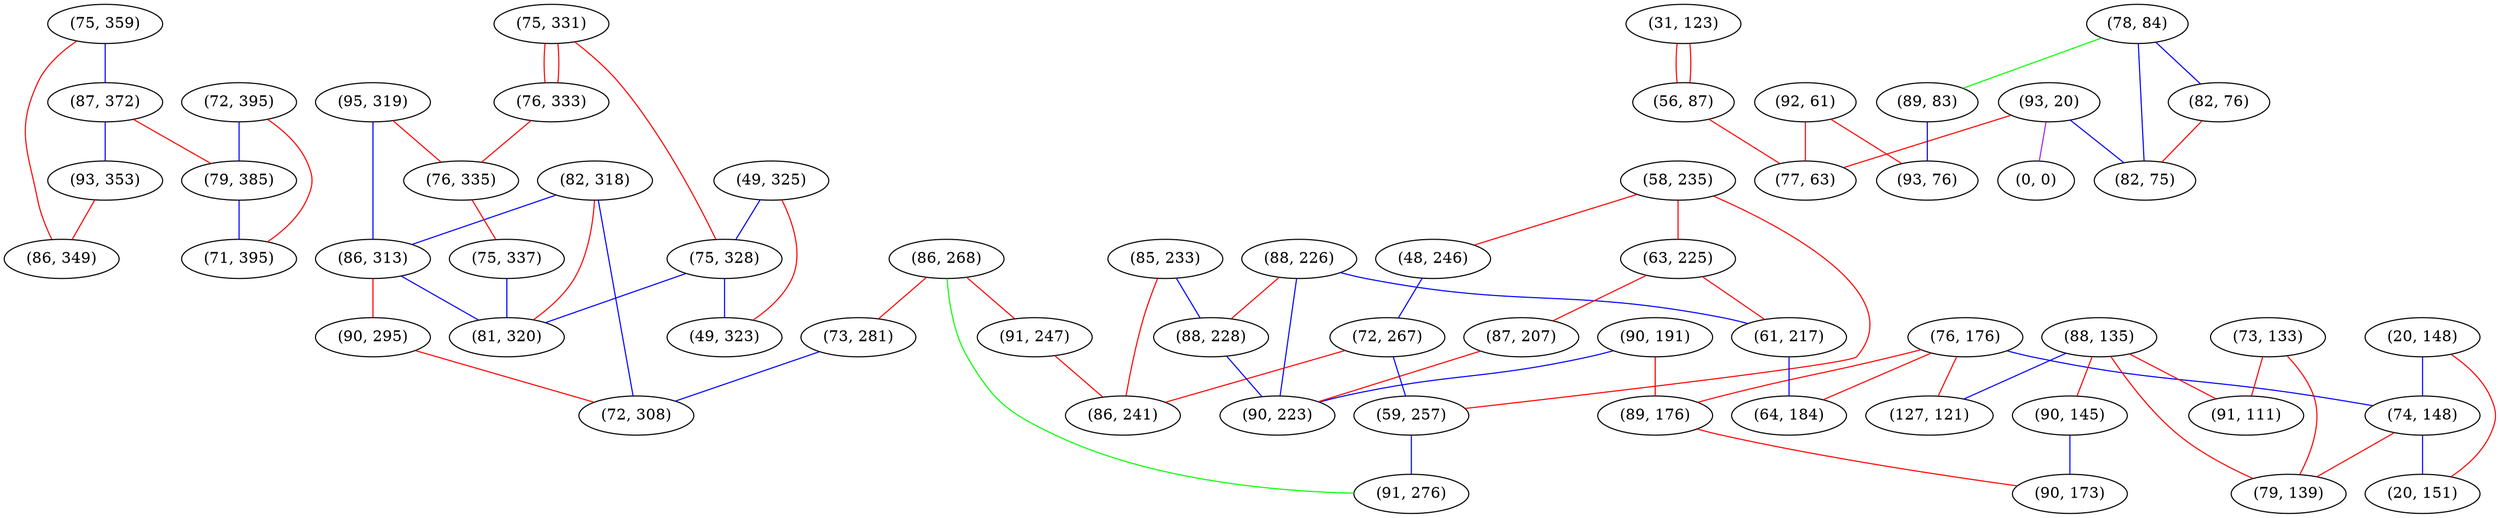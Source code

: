 graph "" {
"(75, 359)";
"(75, 331)";
"(72, 395)";
"(20, 148)";
"(87, 372)";
"(76, 176)";
"(90, 191)";
"(31, 123)";
"(88, 226)";
"(58, 235)";
"(56, 87)";
"(78, 84)";
"(95, 319)";
"(63, 225)";
"(49, 325)";
"(89, 176)";
"(82, 76)";
"(88, 135)";
"(85, 233)";
"(92, 61)";
"(86, 268)";
"(93, 20)";
"(89, 83)";
"(76, 333)";
"(48, 246)";
"(93, 76)";
"(87, 207)";
"(61, 217)";
"(82, 318)";
"(72, 267)";
"(74, 148)";
"(86, 313)";
"(0, 0)";
"(91, 247)";
"(64, 184)";
"(76, 335)";
"(79, 385)";
"(93, 353)";
"(75, 337)";
"(86, 349)";
"(73, 133)";
"(90, 295)";
"(71, 395)";
"(77, 63)";
"(73, 281)";
"(20, 151)";
"(59, 257)";
"(91, 276)";
"(75, 328)";
"(91, 111)";
"(86, 241)";
"(72, 308)";
"(88, 228)";
"(90, 223)";
"(79, 139)";
"(49, 323)";
"(90, 145)";
"(127, 121)";
"(90, 173)";
"(82, 75)";
"(81, 320)";
"(75, 359)" -- "(87, 372)"  [color=blue, key=0, weight=3];
"(75, 359)" -- "(86, 349)"  [color=red, key=0, weight=1];
"(75, 331)" -- "(75, 328)"  [color=red, key=0, weight=1];
"(75, 331)" -- "(76, 333)"  [color=red, key=0, weight=1];
"(75, 331)" -- "(76, 333)"  [color=red, key=1, weight=1];
"(72, 395)" -- "(71, 395)"  [color=red, key=0, weight=1];
"(72, 395)" -- "(79, 385)"  [color=blue, key=0, weight=3];
"(20, 148)" -- "(20, 151)"  [color=red, key=0, weight=1];
"(20, 148)" -- "(74, 148)"  [color=blue, key=0, weight=3];
"(87, 372)" -- "(93, 353)"  [color=blue, key=0, weight=3];
"(87, 372)" -- "(79, 385)"  [color=red, key=0, weight=1];
"(76, 176)" -- "(89, 176)"  [color=red, key=0, weight=1];
"(76, 176)" -- "(64, 184)"  [color=red, key=0, weight=1];
"(76, 176)" -- "(74, 148)"  [color=blue, key=0, weight=3];
"(76, 176)" -- "(127, 121)"  [color=red, key=0, weight=1];
"(90, 191)" -- "(90, 223)"  [color=blue, key=0, weight=3];
"(90, 191)" -- "(89, 176)"  [color=red, key=0, weight=1];
"(31, 123)" -- "(56, 87)"  [color=red, key=0, weight=1];
"(31, 123)" -- "(56, 87)"  [color=red, key=1, weight=1];
"(88, 226)" -- "(90, 223)"  [color=blue, key=0, weight=3];
"(88, 226)" -- "(61, 217)"  [color=blue, key=0, weight=3];
"(88, 226)" -- "(88, 228)"  [color=red, key=0, weight=1];
"(58, 235)" -- "(48, 246)"  [color=red, key=0, weight=1];
"(58, 235)" -- "(59, 257)"  [color=red, key=0, weight=1];
"(58, 235)" -- "(63, 225)"  [color=red, key=0, weight=1];
"(56, 87)" -- "(77, 63)"  [color=red, key=0, weight=1];
"(78, 84)" -- "(89, 83)"  [color=green, key=0, weight=2];
"(78, 84)" -- "(82, 75)"  [color=blue, key=0, weight=3];
"(78, 84)" -- "(82, 76)"  [color=blue, key=0, weight=3];
"(95, 319)" -- "(76, 335)"  [color=red, key=0, weight=1];
"(95, 319)" -- "(86, 313)"  [color=blue, key=0, weight=3];
"(63, 225)" -- "(61, 217)"  [color=red, key=0, weight=1];
"(63, 225)" -- "(87, 207)"  [color=red, key=0, weight=1];
"(49, 325)" -- "(75, 328)"  [color=blue, key=0, weight=3];
"(49, 325)" -- "(49, 323)"  [color=red, key=0, weight=1];
"(89, 176)" -- "(90, 173)"  [color=red, key=0, weight=1];
"(82, 76)" -- "(82, 75)"  [color=red, key=0, weight=1];
"(88, 135)" -- "(79, 139)"  [color=red, key=0, weight=1];
"(88, 135)" -- "(127, 121)"  [color=blue, key=0, weight=3];
"(88, 135)" -- "(90, 145)"  [color=red, key=0, weight=1];
"(88, 135)" -- "(91, 111)"  [color=red, key=0, weight=1];
"(85, 233)" -- "(86, 241)"  [color=red, key=0, weight=1];
"(85, 233)" -- "(88, 228)"  [color=blue, key=0, weight=3];
"(92, 61)" -- "(93, 76)"  [color=red, key=0, weight=1];
"(92, 61)" -- "(77, 63)"  [color=red, key=0, weight=1];
"(86, 268)" -- "(91, 247)"  [color=red, key=0, weight=1];
"(86, 268)" -- "(91, 276)"  [color=green, key=0, weight=2];
"(86, 268)" -- "(73, 281)"  [color=red, key=0, weight=1];
"(93, 20)" -- "(77, 63)"  [color=red, key=0, weight=1];
"(93, 20)" -- "(82, 75)"  [color=blue, key=0, weight=3];
"(93, 20)" -- "(0, 0)"  [color=purple, key=0, weight=4];
"(89, 83)" -- "(93, 76)"  [color=blue, key=0, weight=3];
"(76, 333)" -- "(76, 335)"  [color=red, key=0, weight=1];
"(48, 246)" -- "(72, 267)"  [color=blue, key=0, weight=3];
"(87, 207)" -- "(90, 223)"  [color=red, key=0, weight=1];
"(61, 217)" -- "(64, 184)"  [color=blue, key=0, weight=3];
"(82, 318)" -- "(81, 320)"  [color=red, key=0, weight=1];
"(82, 318)" -- "(86, 313)"  [color=blue, key=0, weight=3];
"(82, 318)" -- "(72, 308)"  [color=blue, key=0, weight=3];
"(72, 267)" -- "(86, 241)"  [color=red, key=0, weight=1];
"(72, 267)" -- "(59, 257)"  [color=blue, key=0, weight=3];
"(74, 148)" -- "(79, 139)"  [color=red, key=0, weight=1];
"(74, 148)" -- "(20, 151)"  [color=blue, key=0, weight=3];
"(86, 313)" -- "(90, 295)"  [color=red, key=0, weight=1];
"(86, 313)" -- "(81, 320)"  [color=blue, key=0, weight=3];
"(91, 247)" -- "(86, 241)"  [color=red, key=0, weight=1];
"(76, 335)" -- "(75, 337)"  [color=red, key=0, weight=1];
"(79, 385)" -- "(71, 395)"  [color=blue, key=0, weight=3];
"(93, 353)" -- "(86, 349)"  [color=red, key=0, weight=1];
"(75, 337)" -- "(81, 320)"  [color=blue, key=0, weight=3];
"(73, 133)" -- "(79, 139)"  [color=red, key=0, weight=1];
"(73, 133)" -- "(91, 111)"  [color=red, key=0, weight=1];
"(90, 295)" -- "(72, 308)"  [color=red, key=0, weight=1];
"(73, 281)" -- "(72, 308)"  [color=blue, key=0, weight=3];
"(59, 257)" -- "(91, 276)"  [color=blue, key=0, weight=3];
"(75, 328)" -- "(81, 320)"  [color=blue, key=0, weight=3];
"(75, 328)" -- "(49, 323)"  [color=blue, key=0, weight=3];
"(88, 228)" -- "(90, 223)"  [color=blue, key=0, weight=3];
"(90, 145)" -- "(90, 173)"  [color=blue, key=0, weight=3];
}
